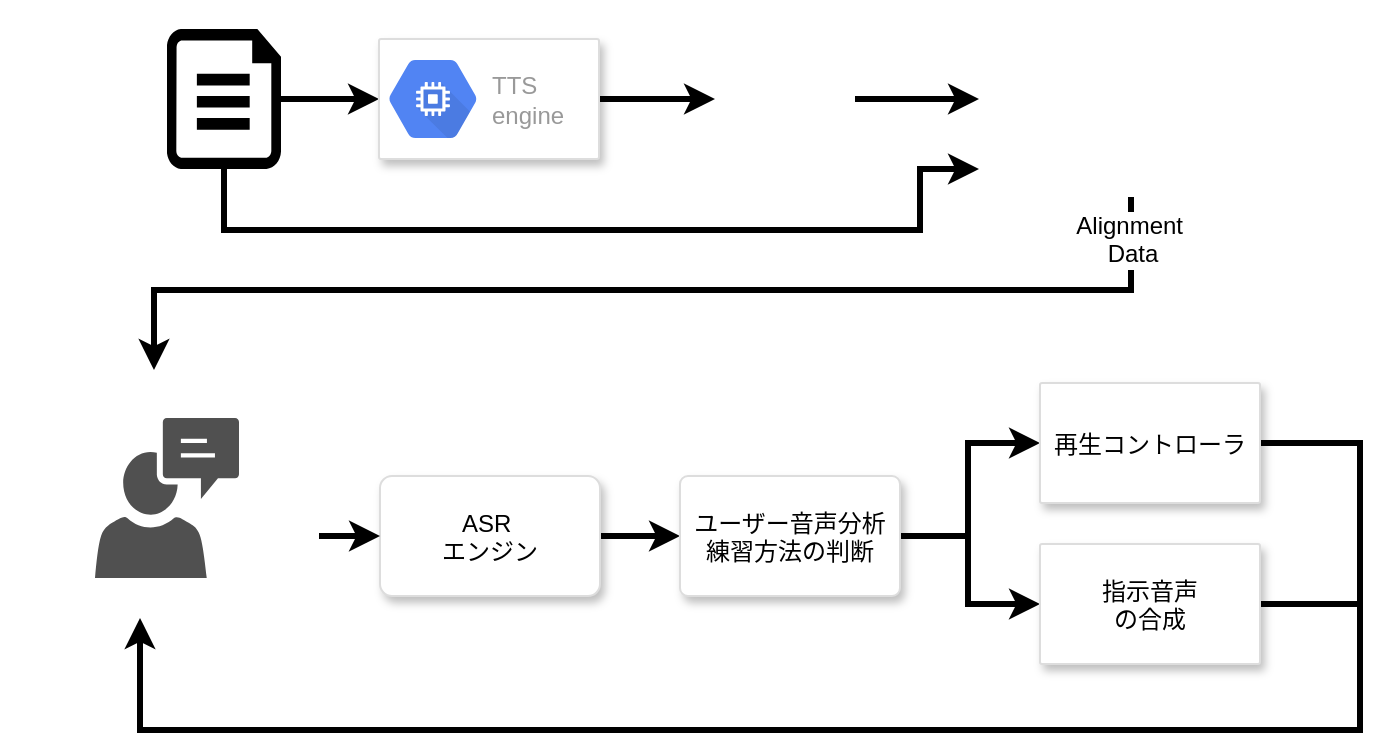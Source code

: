 <mxfile version="10.5.9" type="github"><diagram id="6d9bSooAzvfrnSEoD0h6" name="Page-1"><mxGraphModel dx="1879" dy="989" grid="1" gridSize="10" guides="1" tooltips="1" connect="1" arrows="1" fold="1" page="1" pageScale="1" pageWidth="827" pageHeight="1169" math="0" shadow="0"><root><mxCell id="0"/><mxCell id="1" parent="0"/><mxCell id="H8ztug07qkxnad9douz8-6" style="edgeStyle=orthogonalEdgeStyle;rounded=0;orthogonalLoop=1;jettySize=auto;html=1;exitX=1;exitY=0.5;exitDx=0;exitDy=0;exitPerimeter=0;entryX=0;entryY=0.5;entryDx=0;entryDy=0;strokeWidth=3;" edge="1" parent="1" source="ujxERTlEIsJRGIzrDbhI-1" target="ujxERTlEIsJRGIzrDbhI-4"><mxGeometry relative="1" as="geometry"/></mxCell><mxCell id="H8ztug07qkxnad9douz8-8" style="edgeStyle=orthogonalEdgeStyle;rounded=0;orthogonalLoop=1;jettySize=auto;html=1;exitX=0.5;exitY=1;exitDx=0;exitDy=0;exitPerimeter=0;strokeWidth=3;" edge="1" parent="1" source="ujxERTlEIsJRGIzrDbhI-1"><mxGeometry relative="1" as="geometry"><mxPoint x="562.5" y="309.5" as="targetPoint"/><Array as="points"><mxPoint x="185" y="340"/><mxPoint x="533" y="340"/><mxPoint x="533" y="310"/></Array></mxGeometry></mxCell><mxCell id="ujxERTlEIsJRGIzrDbhI-1" value="" style="shadow=0;dashed=0;html=1;strokeColor=none;labelPosition=center;verticalLabelPosition=bottom;verticalAlign=top;align=center;shape=mxgraph.azure.file;fillColor=#000000;" parent="1" vertex="1"><mxGeometry x="156.5" y="239.5" width="57" height="70" as="geometry"/></mxCell><mxCell id="H8ztug07qkxnad9douz8-9" style="edgeStyle=orthogonalEdgeStyle;rounded=0;orthogonalLoop=1;jettySize=auto;html=1;exitX=1;exitY=0.5;exitDx=0;exitDy=0;strokeWidth=3;" edge="1" parent="1" source="ujxERTlEIsJRGIzrDbhI-2"><mxGeometry relative="1" as="geometry"><mxPoint x="562.5" y="274.5" as="targetPoint"/></mxGeometry></mxCell><mxCell id="ujxERTlEIsJRGIzrDbhI-2" value="" style="shape=image;html=1;verticalAlign=top;verticalLabelPosition=bottom;labelBackgroundColor=#ffffff;imageAspect=0;aspect=fixed;image=https://cdn2.iconfinder.com/data/icons/font-awesome/1792/file-sound-o-128.png" parent="1" vertex="1"><mxGeometry x="430.5" y="239.5" width="70" height="70" as="geometry"/></mxCell><mxCell id="H8ztug07qkxnad9douz8-7" style="edgeStyle=orthogonalEdgeStyle;rounded=0;orthogonalLoop=1;jettySize=auto;html=1;exitX=1;exitY=0.5;exitDx=0;exitDy=0;strokeWidth=3;" edge="1" parent="1" source="ujxERTlEIsJRGIzrDbhI-4" target="ujxERTlEIsJRGIzrDbhI-2"><mxGeometry relative="1" as="geometry"/></mxCell><mxCell id="ujxERTlEIsJRGIzrDbhI-4" value="" style="strokeColor=#dddddd;fillColor=#ffffff;shadow=1;strokeWidth=1;rounded=1;absoluteArcSize=1;arcSize=2;" parent="1" vertex="1"><mxGeometry x="262.5" y="244.5" width="110" height="60" as="geometry"/></mxCell><mxCell id="ujxERTlEIsJRGIzrDbhI-5" value="TTS &lt;br&gt;engine" style="dashed=0;connectable=0;html=1;fillColor=#5184F3;strokeColor=none;shape=mxgraph.gcp2.compute_engine;part=1;labelPosition=right;verticalLabelPosition=middle;align=left;verticalAlign=middle;spacingLeft=5;fontColor=#999999;fontSize=12;" parent="ujxERTlEIsJRGIzrDbhI-4" vertex="1"><mxGeometry y="0.5" width="44" height="39" relative="1" as="geometry"><mxPoint x="5" y="-19.5" as="offset"/></mxGeometry></mxCell><mxCell id="ujxERTlEIsJRGIzrDbhI-10" value="" style="shadow=0;dashed=0;html=1;strokeColor=none;fillColor=#505050;labelPosition=center;verticalLabelPosition=bottom;verticalAlign=top;outlineConnect=0;align=center;shape=mxgraph.office.users.communications;" parent="1" vertex="1"><mxGeometry x="120.5" y="434" width="72" height="80" as="geometry"/></mxCell><mxCell id="ujxERTlEIsJRGIzrDbhI-34" value="" style="edgeStyle=orthogonalEdgeStyle;rounded=0;orthogonalLoop=1;jettySize=auto;html=1;strokeWidth=3;" parent="1" source="ujxERTlEIsJRGIzrDbhI-12" target="ujxERTlEIsJRGIzrDbhI-32" edge="1"><mxGeometry relative="1" as="geometry"/></mxCell><mxCell id="ujxERTlEIsJRGIzrDbhI-12" value="ASR &#10;エンジン" style="strokeColor=#dddddd;fillColor=#ffffff;shadow=1;strokeWidth=1;rounded=1;absoluteArcSize=1;arcSize=12;" parent="1" vertex="1"><mxGeometry x="263" y="463" width="110" height="60" as="geometry"/></mxCell><mxCell id="ujxERTlEIsJRGIzrDbhI-35" style="edgeStyle=orthogonalEdgeStyle;rounded=0;orthogonalLoop=1;jettySize=auto;html=1;exitX=1;exitY=0.25;exitDx=0;exitDy=0;strokeWidth=3;entryX=0;entryY=0.5;entryDx=0;entryDy=0;jumpStyle=none;" parent="1" source="ujxERTlEIsJRGIzrDbhI-32" target="ujxERTlEIsJRGIzrDbhI-14" edge="1"><mxGeometry relative="1" as="geometry"><mxPoint x="563" y="493" as="targetPoint"/><Array as="points"><mxPoint x="520" y="493"/><mxPoint x="557" y="493"/><mxPoint x="557" y="447"/></Array></mxGeometry></mxCell><mxCell id="ujxERTlEIsJRGIzrDbhI-37" style="edgeStyle=orthogonalEdgeStyle;rounded=0;jumpStyle=none;orthogonalLoop=1;jettySize=auto;html=1;exitX=1;exitY=0.75;exitDx=0;exitDy=0;entryX=0;entryY=0.5;entryDx=0;entryDy=0;strokeWidth=3;" parent="1" source="ujxERTlEIsJRGIzrDbhI-32" target="ujxERTlEIsJRGIzrDbhI-23" edge="1"><mxGeometry relative="1" as="geometry"><Array as="points"><mxPoint x="520" y="493"/><mxPoint x="557" y="493"/><mxPoint x="557" y="527"/></Array></mxGeometry></mxCell><mxCell id="ujxERTlEIsJRGIzrDbhI-32" value="&#10;ユーザー音声分析&#10;練習方法の判断&#10;" style="strokeColor=#dddddd;fillColor=#ffffff;shadow=1;strokeWidth=1;rounded=1;absoluteArcSize=1;arcSize=8;" parent="1" vertex="1"><mxGeometry x="413" y="463" width="110" height="60" as="geometry"/></mxCell><mxCell id="ujxERTlEIsJRGIzrDbhI-17" style="edgeStyle=orthogonalEdgeStyle;rounded=0;orthogonalLoop=1;jettySize=auto;html=1;exitX=1;exitY=0.5;exitDx=0;exitDy=0;strokeWidth=3;" parent="1" source="ujxERTlEIsJRGIzrDbhI-14" edge="1"><mxGeometry relative="1" as="geometry"><mxPoint x="143" y="534" as="targetPoint"/><Array as="points"><mxPoint x="753" y="447"/><mxPoint x="753" y="590"/><mxPoint x="143" y="590"/></Array></mxGeometry></mxCell><mxCell id="ujxERTlEIsJRGIzrDbhI-14" value="再生コントローラ" style="strokeColor=#dddddd;fillColor=#ffffff;shadow=1;strokeWidth=1;rounded=1;absoluteArcSize=1;arcSize=2;fontColor=#000000;" parent="1" vertex="1"><mxGeometry x="593" y="416.5" width="110" height="60" as="geometry"/></mxCell><mxCell id="ujxERTlEIsJRGIzrDbhI-18" value="" style="shape=image;html=1;verticalAlign=top;verticalLabelPosition=bottom;labelBackgroundColor=#ffffff;imageAspect=0;aspect=fixed;image=https://cdn3.iconfinder.com/data/icons/eightyshades/512/28_Sound-128.png;dashed=1;strokeWidth=3;" parent="1" vertex="1"><mxGeometry x="73" y="478.5" width="29" height="29" as="geometry"/></mxCell><mxCell id="ujxERTlEIsJRGIzrDbhI-30" style="edgeStyle=orthogonalEdgeStyle;rounded=0;orthogonalLoop=1;jettySize=auto;html=1;exitX=1;exitY=0.5;exitDx=0;exitDy=0;entryX=0;entryY=0.5;entryDx=0;entryDy=0;strokeWidth=3;" parent="1" source="ujxERTlEIsJRGIzrDbhI-20" target="ujxERTlEIsJRGIzrDbhI-12" edge="1"><mxGeometry relative="1" as="geometry"/></mxCell><mxCell id="ujxERTlEIsJRGIzrDbhI-20" value="" style="shape=image;html=1;verticalAlign=top;verticalLabelPosition=bottom;labelBackgroundColor=#ffffff;imageAspect=0;aspect=fixed;image=https://cdn4.iconfinder.com/data/icons/ionicons/512/icon-mic-a-128.png;dashed=1;strokeWidth=3;" parent="1" vertex="1"><mxGeometry x="192.5" y="473" width="40" height="40" as="geometry"/></mxCell><mxCell id="ujxERTlEIsJRGIzrDbhI-29" style="edgeStyle=orthogonalEdgeStyle;rounded=0;orthogonalLoop=1;jettySize=auto;html=1;exitX=1;exitY=0.5;exitDx=0;exitDy=0;strokeWidth=3;endArrow=none;endFill=0;" parent="1" source="ujxERTlEIsJRGIzrDbhI-23" edge="1"><mxGeometry relative="1" as="geometry"><mxPoint x="753" y="527" as="targetPoint"/></mxGeometry></mxCell><mxCell id="ujxERTlEIsJRGIzrDbhI-23" value="指示音声&#10;の合成" style="strokeColor=#dddddd;fillColor=#ffffff;shadow=1;strokeWidth=1;rounded=1;absoluteArcSize=1;arcSize=2;fontColor=#000000;" parent="1" vertex="1"><mxGeometry x="593" y="497" width="110" height="60" as="geometry"/></mxCell><mxCell id="H8ztug07qkxnad9douz8-11" style="edgeStyle=orthogonalEdgeStyle;rounded=0;orthogonalLoop=1;jettySize=auto;html=1;exitX=0.5;exitY=1;exitDx=0;exitDy=0;strokeWidth=3;" edge="1" parent="1" source="H8ztug07qkxnad9douz8-10"><mxGeometry relative="1" as="geometry"><mxPoint x="150" y="410" as="targetPoint"/><Array as="points"><mxPoint x="639" y="370"/><mxPoint x="150" y="370"/></Array></mxGeometry></mxCell><mxCell id="H8ztug07qkxnad9douz8-10" value="Alignment&amp;nbsp;&lt;br&gt;Data&lt;br&gt;" style="shape=image;html=1;verticalAlign=top;verticalLabelPosition=bottom;labelBackgroundColor=#ffffff;imageAspect=0;aspect=fixed;image=https://cdn2.iconfinder.com/data/icons/analytic-investment-and-balanced-scorecard/512/421_Audio_frequency_hertz_sequence_wave_sound_design_producstion-128.png;strokeWidth=3;fillColor=#ffffff;" vertex="1" parent="1"><mxGeometry x="589.5" y="225.5" width="98" height="98" as="geometry"/></mxCell></root></mxGraphModel></diagram></mxfile>